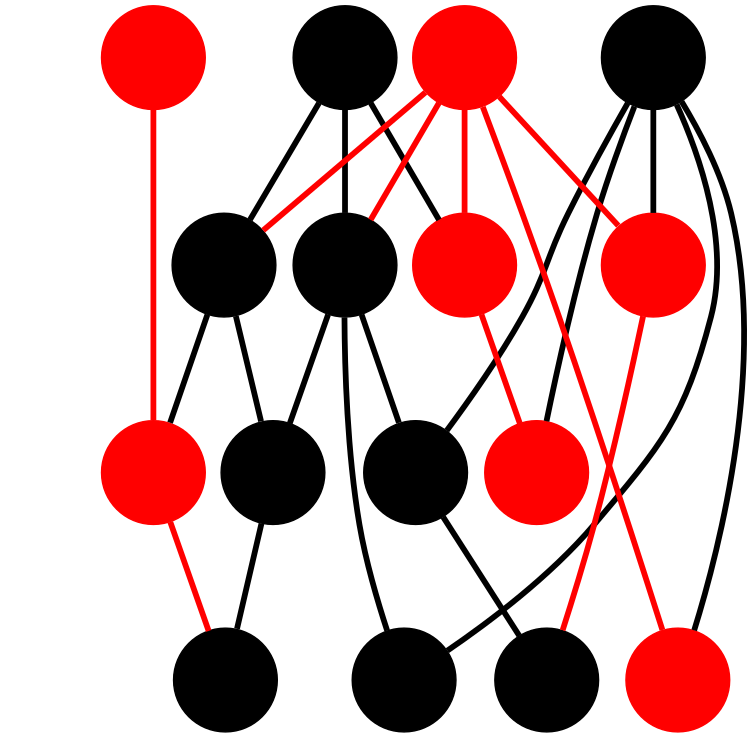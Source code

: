 graph "MULTITRAIT_example1"{
   graph [nodesep=0.1];
   graph [ranksep=1];
   graph [size=5];
   graph [ratio=fill];
   node [style=filled];
   node [fontcolor=white];
   node [fixedsize=true];
   subgraph generations_labels {
       node[color=grey style=filled fontsize=12 shape=cds fontcolor=black fixedsize=false style=invis];edge[style=invis]
      Gen0 -- Gen1 -- Gen2 -- Gen3;
   }
   {rank=same;Gen0;"0:0";"0:1";"0:2";"0:3";}
   {rank=same;Gen1;"1:0";"1:1";"1:2";"1:3";}
   {rank=same;Gen2;"2:0";"2:1";"2:2";"2:3";}
   {rank=same;Gen3;"3:0";"3:1";"3:2";"3:3";}
    "0:0" [color="#000000" shape=circle width=1 fontsize=20.0 label=""];
    "0:1" [color="#FF0000" shape=circle width=1 fontsize=20.0 label=""];
    "0:2" [color="#000000" shape=circle width=1 fontsize=20.0 label=""];
    "0:3" [color="#FF0000" shape=circle width=1 fontsize=20.0 label=""];
    "1:0" [color="#FF0000" shape=circle width=1 fontsize=20.0 label=""];
    "1:1" [color="#000000" shape=circle width=1 fontsize=20.0 label=""];
    "1:2" [color="#FF0000" shape=circle width=1 fontsize=20.0 label=""];
    "1:3" [color="#000000" shape=circle width=1 fontsize=20.0 label=""];
    "2:0" [color="#FF0000" shape=circle width=1 fontsize=20.0 label=""];
    "2:1" [color="#000000" shape=circle width=1 fontsize=20.0 label=""];
    "2:2" [color="#FF0000" shape=circle width=1 fontsize=20.0 label=""];
    "2:3" [color="#000000" shape=circle width=1 fontsize=20.0 label=""];
    "3:0" [color="#FF0000" shape=circle width=1 fontsize=20.0 label=""];
    "3:1" [color="#000000" shape=circle width=1 fontsize=20.0 label=""];
    "3:2" [color="#000000" shape=circle width=1 fontsize=20.0 label=""];
    "3:3" [color="#000000" shape=circle width=1 fontsize=20.0 label=""];
   "0:0" -- "1:0" [color="#000000" penwidth=4];
   "0:0" -- "2:1" [color="#000000" penwidth=4];
   "0:0" -- "2:2" [color="#000000" penwidth=4];
   "0:0" -- "3:0" [color="#000000" penwidth=4];
   "0:0" -- "3:1" [color="#000000" penwidth=4];
   "0:1" -- "2:0" [color="#FF0000" penwidth=4];
   "0:2" -- "1:1" [color="#000000" penwidth=4];
   "0:2" -- "1:2" [color="#000000" penwidth=4];
   "0:2" -- "1:3" [color="#000000" penwidth=4];
   "0:3" -- "1:0" [color="#FF0000" penwidth=4];
   "0:3" -- "1:1" [color="#FF0000" penwidth=4];
   "0:3" -- "1:2" [color="#FF0000" penwidth=4];
   "0:3" -- "1:3" [color="#FF0000" penwidth=4];
   "0:3" -- "3:0" [color="#FF0000" penwidth=4];
   "1:0" -- "3:2" [color="#FF0000" penwidth=4];
   "1:1" -- "2:1" [color="#000000" penwidth=4];
   "1:1" -- "2:3" [color="#000000" penwidth=4];
   "1:1" -- "3:1" [color="#000000" penwidth=4];
   "1:2" -- "2:2" [color="#FF0000" penwidth=4];
   "1:3" -- "2:0" [color="#000000" penwidth=4];
   "1:3" -- "2:3" [color="#000000" penwidth=4];
   "2:0" -- "3:3" [color="#FF0000" penwidth=4];
   "2:1" -- "3:2" [color="#000000" penwidth=4];
   "2:3" -- "3:3" [color="#000000" penwidth=4];
}
